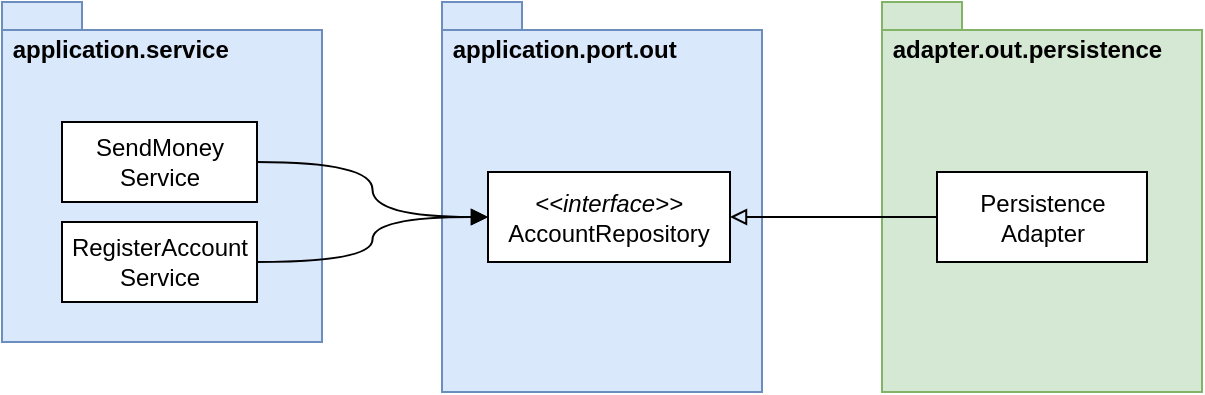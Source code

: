 <mxfile version="24.6.4" type="device">
  <diagram name="페이지-1" id="qwsWtMJ5E2ep-3DRsL2f">
    <mxGraphModel dx="1114" dy="894" grid="1" gridSize="10" guides="1" tooltips="1" connect="1" arrows="1" fold="1" page="1" pageScale="1" pageWidth="827" pageHeight="1169" math="0" shadow="0">
      <root>
        <mxCell id="0" />
        <mxCell id="1" parent="0" />
        <mxCell id="zJ0YRqdXNM4xEPMVX_4o-1" value="&amp;nbsp;application.port.out" style="shape=folder;fontStyle=1;spacingTop=10;tabWidth=40;tabHeight=14;tabPosition=left;html=1;whiteSpace=wrap;verticalAlign=top;align=left;fillColor=#dae8fc;strokeColor=#6c8ebf;" vertex="1" parent="1">
          <mxGeometry x="280" y="65" width="160" height="195" as="geometry" />
        </mxCell>
        <mxCell id="zJ0YRqdXNM4xEPMVX_4o-2" value="&lt;div&gt;&lt;i&gt;&amp;lt;&amp;lt;interface&amp;gt;&amp;gt;&lt;/i&gt;&lt;/div&gt;&lt;div&gt;AccountRepository&lt;/div&gt;" style="rounded=0;whiteSpace=wrap;html=1;" vertex="1" parent="1">
          <mxGeometry x="303" y="150" width="121" height="45" as="geometry" />
        </mxCell>
        <mxCell id="zJ0YRqdXNM4xEPMVX_4o-3" value="&amp;nbsp;application.service" style="shape=folder;fontStyle=1;spacingTop=10;tabWidth=40;tabHeight=14;tabPosition=left;html=1;whiteSpace=wrap;verticalAlign=top;align=left;fillColor=#dae8fc;strokeColor=#6c8ebf;" vertex="1" parent="1">
          <mxGeometry x="60" y="65" width="160" height="170" as="geometry" />
        </mxCell>
        <mxCell id="zJ0YRqdXNM4xEPMVX_4o-4" style="edgeStyle=orthogonalEdgeStyle;rounded=0;orthogonalLoop=1;jettySize=auto;html=1;endArrow=block;endFill=1;curved=1;" edge="1" parent="1" source="zJ0YRqdXNM4xEPMVX_4o-5" target="zJ0YRqdXNM4xEPMVX_4o-2">
          <mxGeometry relative="1" as="geometry" />
        </mxCell>
        <mxCell id="zJ0YRqdXNM4xEPMVX_4o-5" value="SendMoney&lt;div&gt;Service&lt;/div&gt;" style="rounded=0;whiteSpace=wrap;html=1;" vertex="1" parent="1">
          <mxGeometry x="90" y="125" width="97.5" height="40" as="geometry" />
        </mxCell>
        <mxCell id="zJ0YRqdXNM4xEPMVX_4o-14" style="edgeStyle=orthogonalEdgeStyle;rounded=0;orthogonalLoop=1;jettySize=auto;html=1;endArrow=block;endFill=1;curved=1;" edge="1" parent="1" source="zJ0YRqdXNM4xEPMVX_4o-7" target="zJ0YRqdXNM4xEPMVX_4o-2">
          <mxGeometry relative="1" as="geometry" />
        </mxCell>
        <mxCell id="zJ0YRqdXNM4xEPMVX_4o-7" value="RegisterAccount&lt;div&gt;Service&lt;/div&gt;" style="rounded=0;whiteSpace=wrap;html=1;" vertex="1" parent="1">
          <mxGeometry x="90" y="175" width="97.5" height="40" as="geometry" />
        </mxCell>
        <mxCell id="zJ0YRqdXNM4xEPMVX_4o-9" value="&amp;nbsp;adapter.out.persistence" style="shape=folder;fontStyle=1;spacingTop=10;tabWidth=40;tabHeight=14;tabPosition=left;html=1;whiteSpace=wrap;verticalAlign=top;align=left;fillColor=#d5e8d4;strokeColor=#82b366;" vertex="1" parent="1">
          <mxGeometry x="500" y="65" width="160" height="195" as="geometry" />
        </mxCell>
        <mxCell id="zJ0YRqdXNM4xEPMVX_4o-13" style="edgeStyle=orthogonalEdgeStyle;rounded=0;orthogonalLoop=1;jettySize=auto;html=1;entryX=1;entryY=0.5;entryDx=0;entryDy=0;endArrow=block;endFill=0;" edge="1" parent="1" source="zJ0YRqdXNM4xEPMVX_4o-12" target="zJ0YRqdXNM4xEPMVX_4o-2">
          <mxGeometry relative="1" as="geometry" />
        </mxCell>
        <mxCell id="zJ0YRqdXNM4xEPMVX_4o-12" value="Persistence&lt;div&gt;Adapter&lt;/div&gt;" style="rounded=0;whiteSpace=wrap;html=1;" vertex="1" parent="1">
          <mxGeometry x="527.5" y="150" width="105" height="45" as="geometry" />
        </mxCell>
      </root>
    </mxGraphModel>
  </diagram>
</mxfile>
